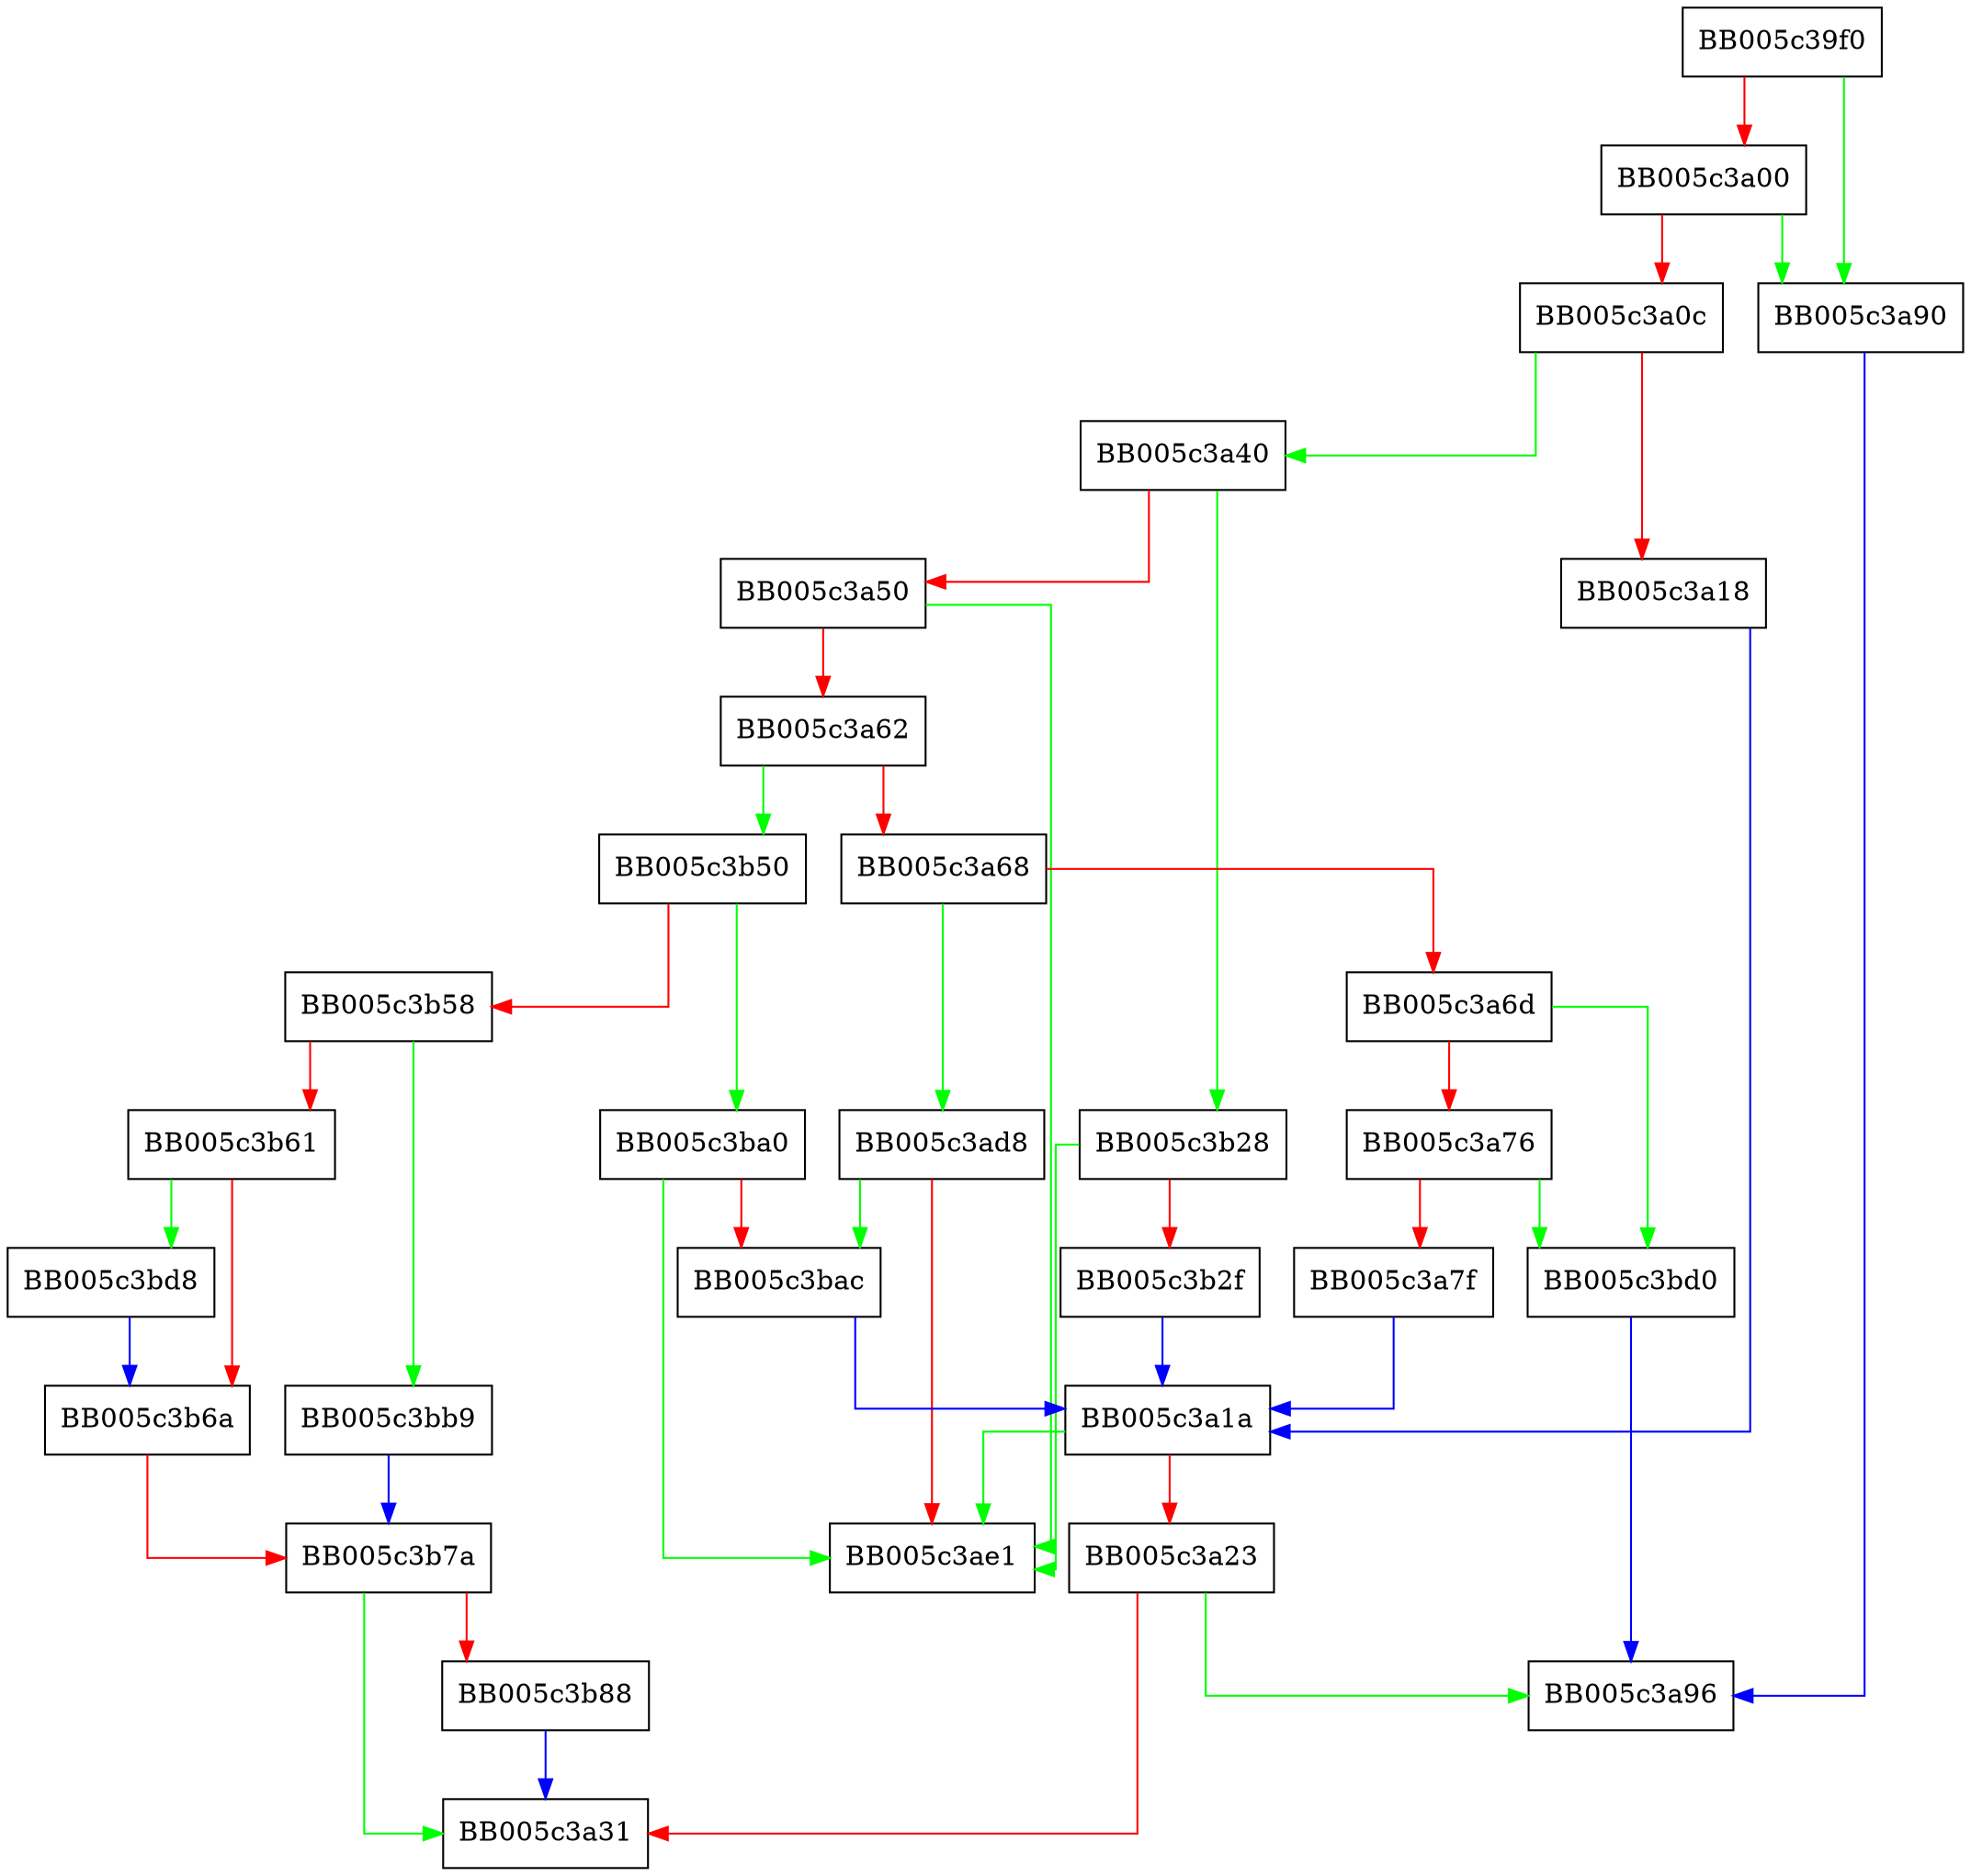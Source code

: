digraph evp_cipher_param_to_asn1_ex {
  node [shape="box"];
  graph [splines=ortho];
  BB005c39f0 -> BB005c3a90 [color="green"];
  BB005c39f0 -> BB005c3a00 [color="red"];
  BB005c3a00 -> BB005c3a90 [color="green"];
  BB005c3a00 -> BB005c3a0c [color="red"];
  BB005c3a0c -> BB005c3a40 [color="green"];
  BB005c3a0c -> BB005c3a18 [color="red"];
  BB005c3a18 -> BB005c3a1a [color="blue"];
  BB005c3a1a -> BB005c3ae1 [color="green"];
  BB005c3a1a -> BB005c3a23 [color="red"];
  BB005c3a23 -> BB005c3a96 [color="green"];
  BB005c3a23 -> BB005c3a31 [color="red"];
  BB005c3a40 -> BB005c3b28 [color="green"];
  BB005c3a40 -> BB005c3a50 [color="red"];
  BB005c3a50 -> BB005c3ae1 [color="green"];
  BB005c3a50 -> BB005c3a62 [color="red"];
  BB005c3a62 -> BB005c3b50 [color="green"];
  BB005c3a62 -> BB005c3a68 [color="red"];
  BB005c3a68 -> BB005c3ad8 [color="green"];
  BB005c3a68 -> BB005c3a6d [color="red"];
  BB005c3a6d -> BB005c3bd0 [color="green"];
  BB005c3a6d -> BB005c3a76 [color="red"];
  BB005c3a76 -> BB005c3bd0 [color="green"];
  BB005c3a76 -> BB005c3a7f [color="red"];
  BB005c3a7f -> BB005c3a1a [color="blue"];
  BB005c3a90 -> BB005c3a96 [color="blue"];
  BB005c3ad8 -> BB005c3bac [color="green"];
  BB005c3ad8 -> BB005c3ae1 [color="red"];
  BB005c3b28 -> BB005c3ae1 [color="green"];
  BB005c3b28 -> BB005c3b2f [color="red"];
  BB005c3b2f -> BB005c3a1a [color="blue"];
  BB005c3b50 -> BB005c3ba0 [color="green"];
  BB005c3b50 -> BB005c3b58 [color="red"];
  BB005c3b58 -> BB005c3bb9 [color="green"];
  BB005c3b58 -> BB005c3b61 [color="red"];
  BB005c3b61 -> BB005c3bd8 [color="green"];
  BB005c3b61 -> BB005c3b6a [color="red"];
  BB005c3b6a -> BB005c3b7a [color="red"];
  BB005c3b7a -> BB005c3a31 [color="green"];
  BB005c3b7a -> BB005c3b88 [color="red"];
  BB005c3b88 -> BB005c3a31 [color="blue"];
  BB005c3ba0 -> BB005c3ae1 [color="green"];
  BB005c3ba0 -> BB005c3bac [color="red"];
  BB005c3bac -> BB005c3a1a [color="blue"];
  BB005c3bb9 -> BB005c3b7a [color="blue"];
  BB005c3bd0 -> BB005c3a96 [color="blue"];
  BB005c3bd8 -> BB005c3b6a [color="blue"];
}